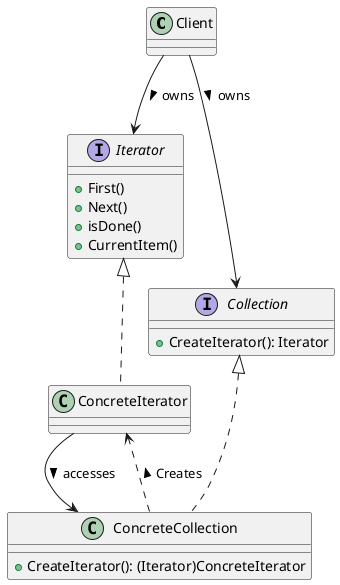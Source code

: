 @startuml
class Client{}

interface Iterator {
+First()
+Next()
+isDone()
+CurrentItem()
}

interface Collection {
+CreateIterator(): Iterator
}

class ConcreteIterator implements Iterator{}

class ConcreteCollection implements Collection{
+CreateIterator(): (Iterator)ConcreteIterator 
}

Client --> Collection : owns >
Client --> Iterator : owns >
ConcreteIterator --> ConcreteCollection : accesses >
ConcreteCollection ..> ConcreteIterator : Creates >
@enduml